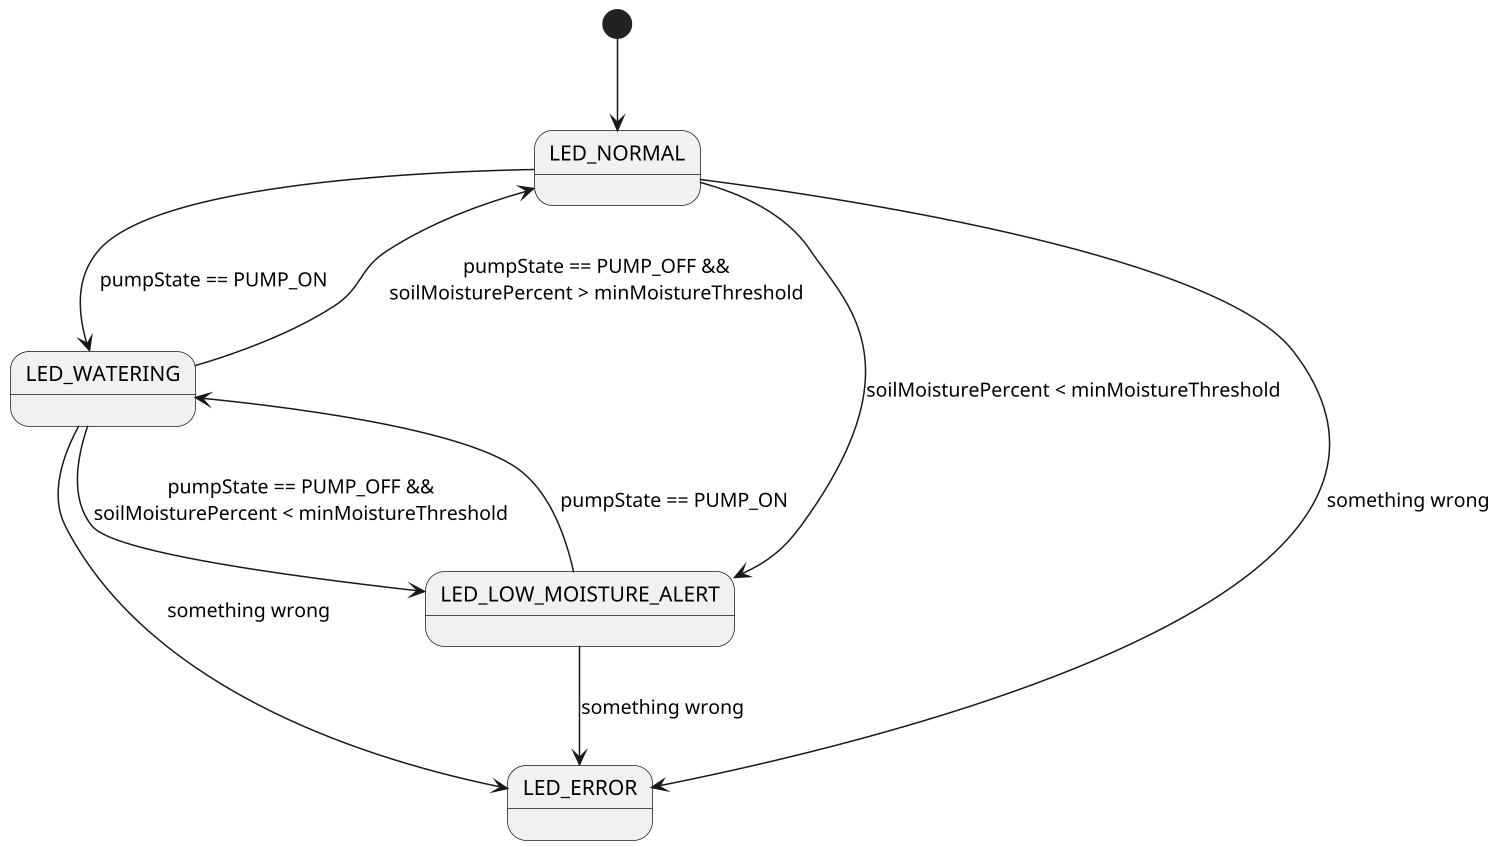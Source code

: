 @startuml
scale 1.5

[*] --> LED_NORMAL

LED_NORMAL --> LED_WATERING : pumpState == PUMP_ON
LED_NORMAL --> LED_LOW_MOISTURE_ALERT : soilMoisturePercent < minMoistureThreshold
LED_NORMAL --> LED_ERROR: something wrong
LED_LOW_MOISTURE_ALERT --> LED_WATERING: pumpState == PUMP_ON
LED_LOW_MOISTURE_ALERT --> LED_ERROR: something wrong
LED_WATERING --> LED_NORMAL: pumpState == PUMP_OFF &&\nsoilMoisturePercent > minMoistureThreshold
LED_WATERING --> LED_LOW_MOISTURE_ALERT: pumpState == PUMP_OFF &&\nsoilMoisturePercent < minMoistureThreshold
LED_WATERING --> LED_ERROR: something wrong
@enduml